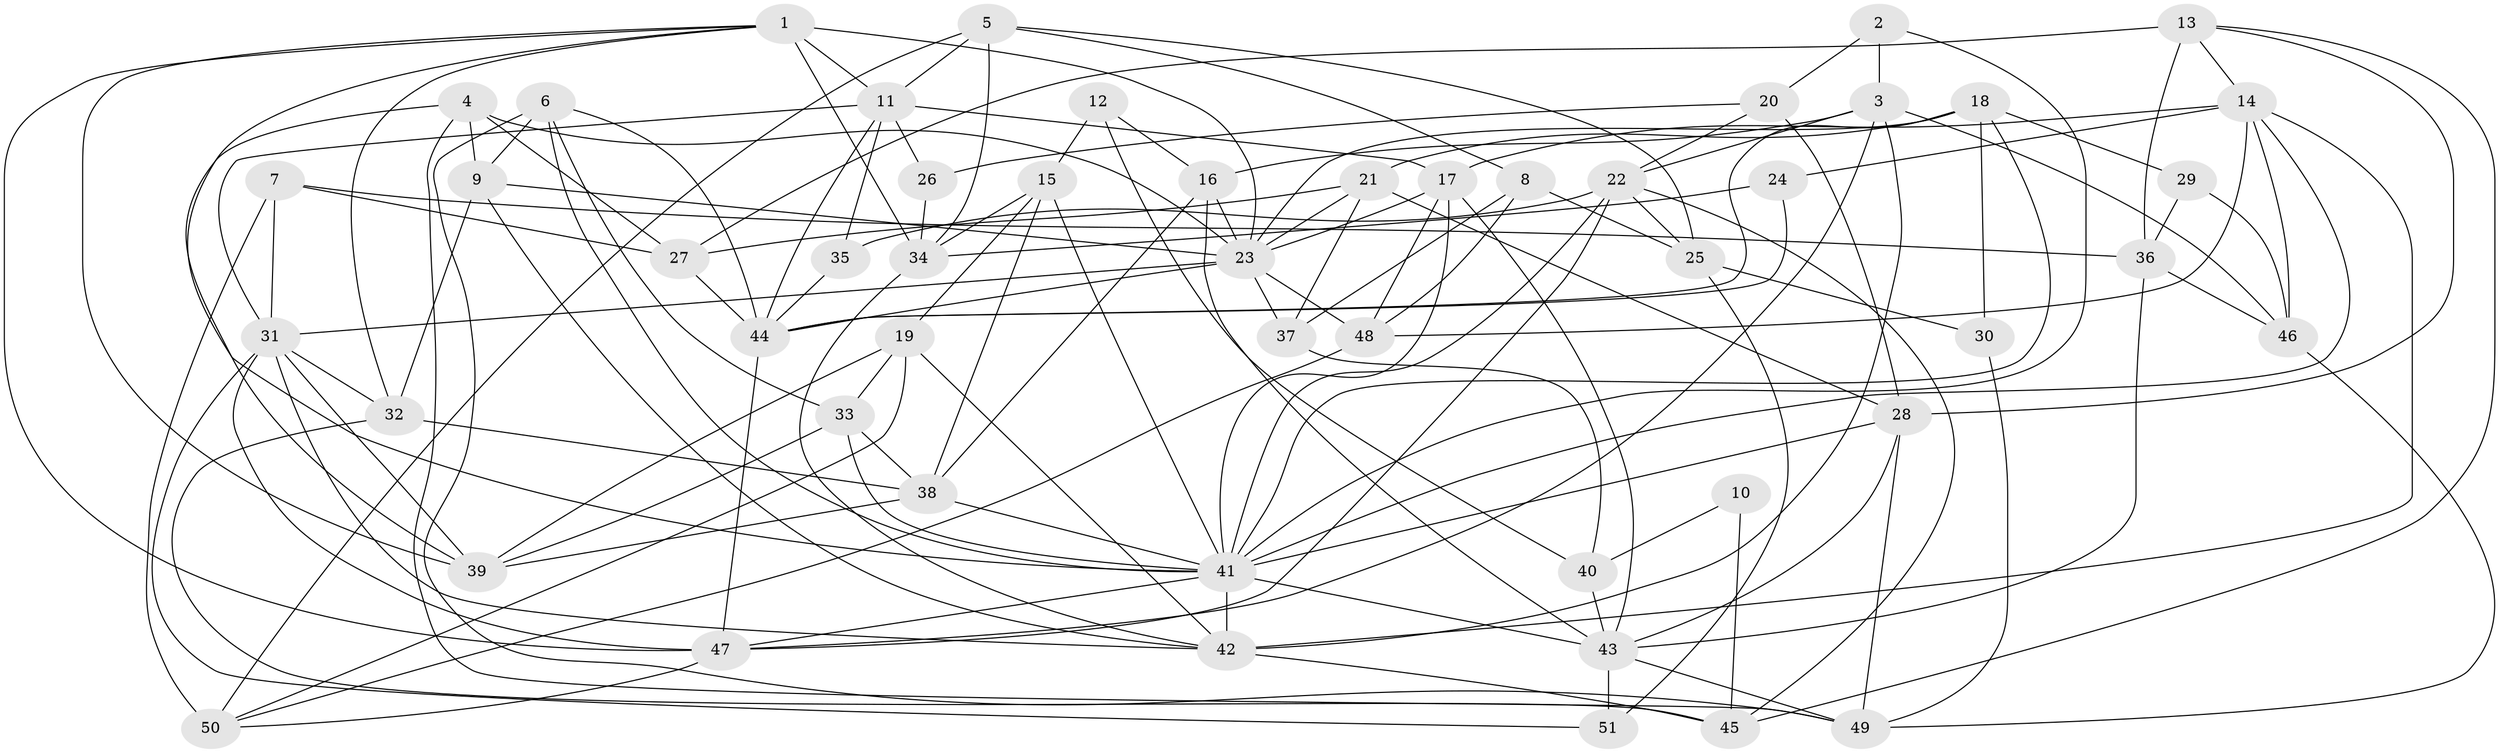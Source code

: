 // original degree distribution, {3: 0.28431372549019607, 2: 0.12745098039215685, 4: 0.20588235294117646, 7: 0.029411764705882353, 5: 0.2549019607843137, 6: 0.09803921568627451}
// Generated by graph-tools (version 1.1) at 2025/37/03/04/25 23:37:02]
// undirected, 51 vertices, 138 edges
graph export_dot {
  node [color=gray90,style=filled];
  1;
  2;
  3;
  4;
  5;
  6;
  7;
  8;
  9;
  10;
  11;
  12;
  13;
  14;
  15;
  16;
  17;
  18;
  19;
  20;
  21;
  22;
  23;
  24;
  25;
  26;
  27;
  28;
  29;
  30;
  31;
  32;
  33;
  34;
  35;
  36;
  37;
  38;
  39;
  40;
  41;
  42;
  43;
  44;
  45;
  46;
  47;
  48;
  49;
  50;
  51;
  1 -- 11 [weight=1.0];
  1 -- 23 [weight=2.0];
  1 -- 32 [weight=1.0];
  1 -- 34 [weight=2.0];
  1 -- 39 [weight=1.0];
  1 -- 41 [weight=1.0];
  1 -- 47 [weight=1.0];
  2 -- 3 [weight=2.0];
  2 -- 20 [weight=1.0];
  2 -- 41 [weight=1.0];
  3 -- 16 [weight=1.0];
  3 -- 22 [weight=1.0];
  3 -- 42 [weight=1.0];
  3 -- 46 [weight=1.0];
  3 -- 47 [weight=1.0];
  4 -- 9 [weight=1.0];
  4 -- 23 [weight=1.0];
  4 -- 27 [weight=1.0];
  4 -- 39 [weight=1.0];
  4 -- 49 [weight=1.0];
  5 -- 8 [weight=1.0];
  5 -- 11 [weight=1.0];
  5 -- 25 [weight=1.0];
  5 -- 34 [weight=1.0];
  5 -- 50 [weight=1.0];
  6 -- 9 [weight=1.0];
  6 -- 33 [weight=1.0];
  6 -- 41 [weight=1.0];
  6 -- 44 [weight=1.0];
  6 -- 49 [weight=1.0];
  7 -- 27 [weight=1.0];
  7 -- 31 [weight=1.0];
  7 -- 36 [weight=1.0];
  7 -- 50 [weight=1.0];
  8 -- 25 [weight=1.0];
  8 -- 37 [weight=1.0];
  8 -- 48 [weight=1.0];
  9 -- 23 [weight=2.0];
  9 -- 32 [weight=1.0];
  9 -- 42 [weight=1.0];
  10 -- 40 [weight=1.0];
  10 -- 45 [weight=2.0];
  11 -- 17 [weight=1.0];
  11 -- 26 [weight=1.0];
  11 -- 31 [weight=1.0];
  11 -- 35 [weight=1.0];
  11 -- 44 [weight=2.0];
  12 -- 15 [weight=2.0];
  12 -- 16 [weight=1.0];
  12 -- 40 [weight=1.0];
  13 -- 14 [weight=1.0];
  13 -- 27 [weight=1.0];
  13 -- 28 [weight=1.0];
  13 -- 36 [weight=2.0];
  13 -- 45 [weight=1.0];
  14 -- 17 [weight=1.0];
  14 -- 24 [weight=1.0];
  14 -- 41 [weight=1.0];
  14 -- 42 [weight=1.0];
  14 -- 46 [weight=1.0];
  14 -- 48 [weight=1.0];
  15 -- 19 [weight=1.0];
  15 -- 34 [weight=1.0];
  15 -- 38 [weight=1.0];
  15 -- 41 [weight=1.0];
  16 -- 23 [weight=1.0];
  16 -- 38 [weight=1.0];
  16 -- 43 [weight=1.0];
  17 -- 23 [weight=1.0];
  17 -- 41 [weight=2.0];
  17 -- 43 [weight=1.0];
  17 -- 48 [weight=2.0];
  18 -- 21 [weight=1.0];
  18 -- 23 [weight=1.0];
  18 -- 29 [weight=1.0];
  18 -- 30 [weight=1.0];
  18 -- 41 [weight=1.0];
  18 -- 44 [weight=1.0];
  19 -- 33 [weight=1.0];
  19 -- 39 [weight=1.0];
  19 -- 42 [weight=1.0];
  19 -- 50 [weight=1.0];
  20 -- 22 [weight=1.0];
  20 -- 26 [weight=1.0];
  20 -- 28 [weight=1.0];
  21 -- 23 [weight=1.0];
  21 -- 27 [weight=1.0];
  21 -- 28 [weight=1.0];
  21 -- 37 [weight=1.0];
  22 -- 25 [weight=1.0];
  22 -- 35 [weight=1.0];
  22 -- 41 [weight=1.0];
  22 -- 45 [weight=1.0];
  22 -- 47 [weight=1.0];
  23 -- 31 [weight=1.0];
  23 -- 37 [weight=1.0];
  23 -- 44 [weight=1.0];
  23 -- 48 [weight=1.0];
  24 -- 34 [weight=1.0];
  24 -- 44 [weight=1.0];
  25 -- 30 [weight=1.0];
  25 -- 51 [weight=1.0];
  26 -- 34 [weight=1.0];
  27 -- 44 [weight=1.0];
  28 -- 41 [weight=1.0];
  28 -- 43 [weight=1.0];
  28 -- 49 [weight=1.0];
  29 -- 36 [weight=1.0];
  29 -- 46 [weight=1.0];
  30 -- 49 [weight=1.0];
  31 -- 32 [weight=1.0];
  31 -- 39 [weight=2.0];
  31 -- 42 [weight=1.0];
  31 -- 47 [weight=1.0];
  31 -- 51 [weight=1.0];
  32 -- 38 [weight=1.0];
  32 -- 45 [weight=1.0];
  33 -- 38 [weight=1.0];
  33 -- 39 [weight=1.0];
  33 -- 41 [weight=1.0];
  34 -- 42 [weight=1.0];
  35 -- 44 [weight=1.0];
  36 -- 43 [weight=1.0];
  36 -- 46 [weight=1.0];
  37 -- 40 [weight=1.0];
  38 -- 39 [weight=1.0];
  38 -- 41 [weight=1.0];
  40 -- 43 [weight=2.0];
  41 -- 42 [weight=1.0];
  41 -- 43 [weight=1.0];
  41 -- 47 [weight=1.0];
  42 -- 45 [weight=2.0];
  43 -- 49 [weight=1.0];
  43 -- 51 [weight=1.0];
  44 -- 47 [weight=1.0];
  46 -- 49 [weight=1.0];
  47 -- 50 [weight=1.0];
  48 -- 50 [weight=1.0];
}

